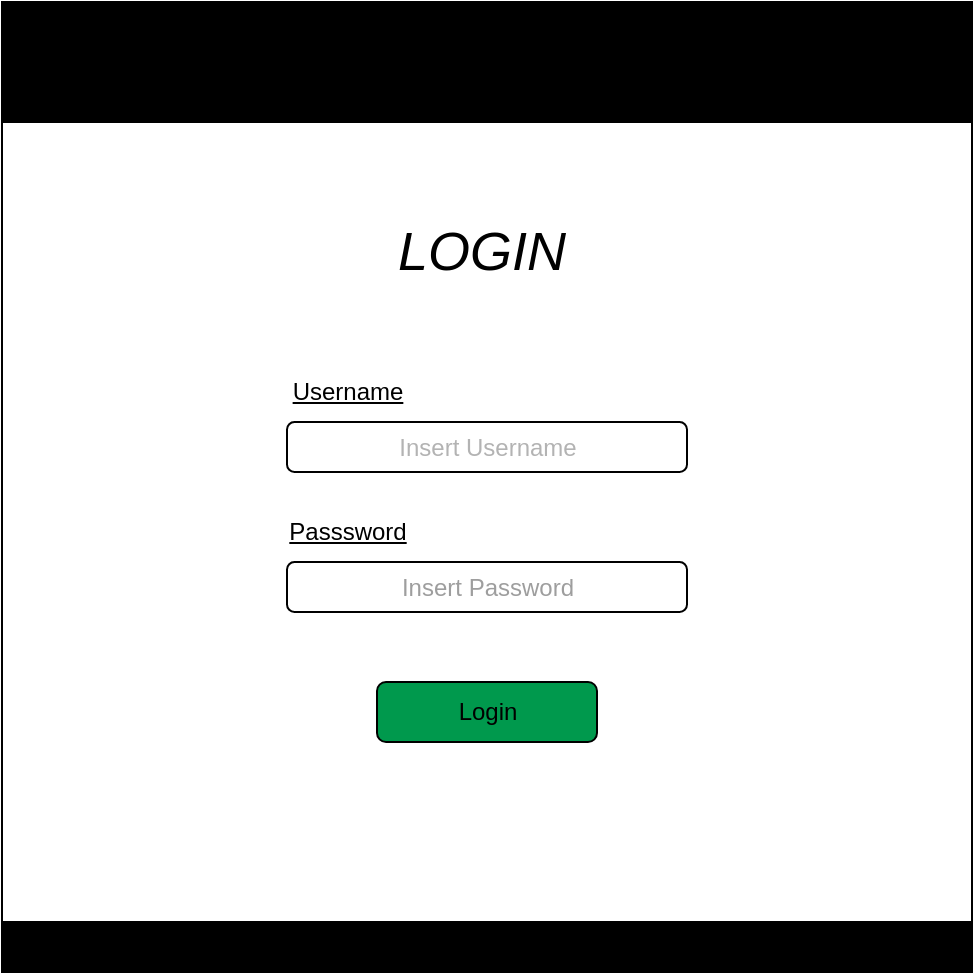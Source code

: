 <mxfile version="15.5.4" type="github">
  <diagram id="MHUQAyUXf-Gqhqubh2zP" name="Page-1">
    <mxGraphModel dx="1038" dy="579" grid="1" gridSize="10" guides="1" tooltips="1" connect="1" arrows="1" fold="1" page="1" pageScale="1" pageWidth="850" pageHeight="1100" math="0" shadow="0">
      <root>
        <mxCell id="0" />
        <mxCell id="1" parent="0" />
        <mxCell id="2QshYCBbY-pkQwaInoeh-1" value="" style="whiteSpace=wrap;html=1;aspect=fixed;fillColor=#FFFFFF;fontStyle=2" parent="1" vertex="1">
          <mxGeometry x="185" y="140" width="485" height="485" as="geometry" />
        </mxCell>
        <mxCell id="2QshYCBbY-pkQwaInoeh-2" value="&lt;font color=&quot;#b3b3b3&quot;&gt;Insert Username&lt;/font&gt;" style="rounded=1;whiteSpace=wrap;html=1;" parent="1" vertex="1">
          <mxGeometry x="327.5" y="350" width="200" height="25" as="geometry" />
        </mxCell>
        <mxCell id="2QshYCBbY-pkQwaInoeh-3" value="&lt;font color=&quot;#9e9e9e&quot;&gt;Insert Password&lt;/font&gt;" style="rounded=1;whiteSpace=wrap;html=1;" parent="1" vertex="1">
          <mxGeometry x="327.5" y="420" width="200" height="25" as="geometry" />
        </mxCell>
        <mxCell id="2QshYCBbY-pkQwaInoeh-6" value="" style="rounded=0;whiteSpace=wrap;html=1;fillColor=#000000;" parent="1" vertex="1">
          <mxGeometry x="185" y="140" width="485" height="60" as="geometry" />
        </mxCell>
        <mxCell id="2QshYCBbY-pkQwaInoeh-7" value="Login" style="rounded=1;whiteSpace=wrap;html=1;fillColor=#00994D;" parent="1" vertex="1">
          <mxGeometry x="372.5" y="480" width="110" height="30" as="geometry" />
        </mxCell>
        <mxCell id="2QshYCBbY-pkQwaInoeh-8" value="Passsword" style="text;html=1;strokeColor=none;fillColor=none;align=center;verticalAlign=middle;whiteSpace=wrap;rounded=0;shadow=0;strokeWidth=0;fontStyle=4" parent="1" vertex="1">
          <mxGeometry x="327.5" y="390" width="60" height="30" as="geometry" />
        </mxCell>
        <mxCell id="2QshYCBbY-pkQwaInoeh-9" value="Username" style="text;html=1;strokeColor=none;fillColor=none;align=center;verticalAlign=middle;whiteSpace=wrap;rounded=0;fontStyle=4" parent="1" vertex="1">
          <mxGeometry x="327.5" y="320" width="60" height="30" as="geometry" />
        </mxCell>
        <mxCell id="2QshYCBbY-pkQwaInoeh-10" value="" style="rounded=0;whiteSpace=wrap;html=1;fontColor=#B3B3B3;fillColor=#000000;" parent="1" vertex="1">
          <mxGeometry x="185" y="600" width="485" height="25" as="geometry" />
        </mxCell>
        <mxCell id="2QshYCBbY-pkQwaInoeh-11" value="&lt;p style=&quot;line-height: 1 ; font-size: 27px&quot;&gt;LOGIN&lt;/p&gt;" style="text;html=1;strokeColor=none;fillColor=none;align=center;verticalAlign=middle;whiteSpace=wrap;rounded=0;shadow=0;fontColor=#000000;fontStyle=2;" parent="1" vertex="1">
          <mxGeometry x="395" y="250" width="60" height="30" as="geometry" />
        </mxCell>
        <mxCell id="GakCZ3nmQm8-IOG4hbol-1" value="" style="shape=image;html=1;verticalAlign=top;verticalLabelPosition=bottom;labelBackgroundColor=#ffffff;imageAspect=0;aspect=fixed;image=https://cdn2.iconfinder.com/data/icons/user-interface-line-38/24/Untitled-5-30-128.png" parent="1" vertex="1">
          <mxGeometry x="455" y="485" width="20" height="20" as="geometry" />
        </mxCell>
      </root>
    </mxGraphModel>
  </diagram>
</mxfile>
